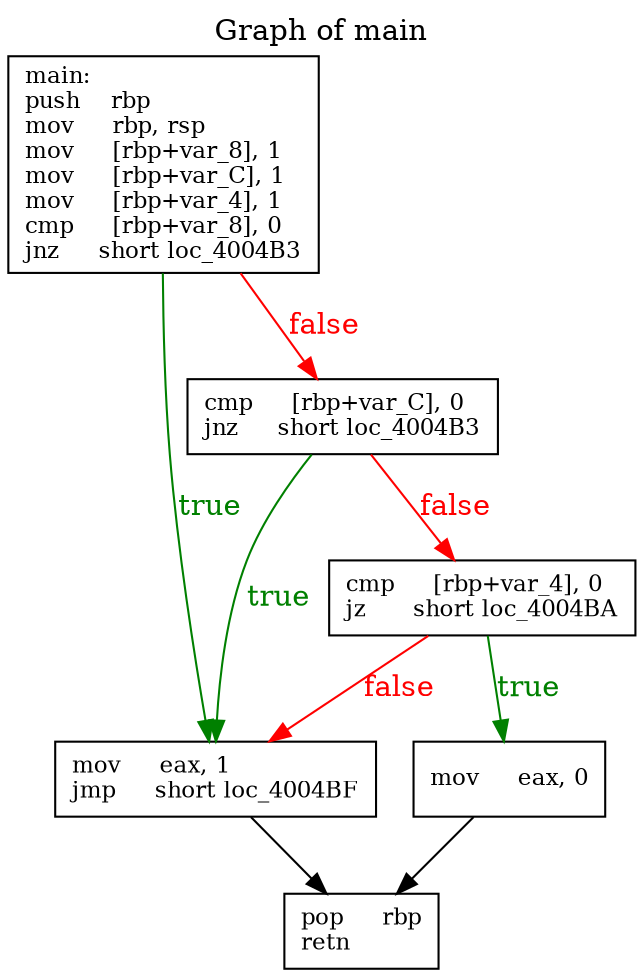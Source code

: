 digraph GRAPH_0 {

  // Generated by Graph::Easy 0.76 at Sat Mar  2 15:23:04 2019

  edge [ arrowhead=normal ];
  graph [
    label="Graph of main",
    labelloc=top ];
  node [
    fillcolor=white,
    fontsize=11,
    shape=box,
    style=filled ];

  0 [ label="main:\lpush    rbp\lmov     rbp, rsp\lmov     [rbp+var_8], 1\lmov     [rbp+var_C], 1\lmov     [rbp+var_4], 1\lcmp     [rbp+var_8], 0\ljnz     short loc_4004B3\l", rank=0 ]
  1 [ label="cmp     [rbp+var_C], 0\ljnz     short loc_4004B3\l" ]
  2 [ label="cmp     [rbp+var_4], 0\ljz      short loc_4004BA\l" ]
  3 [ label="mov     eax, 1\ljmp     short loc_4004BF\l" ]
  4 [ label="mov     eax, 0\l" ]
  5 [ label="pop     rbp\lretn\l", rank=6 ]

  0 -> 3 [ color="#008000", fontcolor="#008000", label=true ]
  0 -> 1 [ color="#ff0000", fontcolor="#ff0000", label=false ]
  1 -> 3 [ color="#008000", fontcolor="#008000", label=true ]
  1 -> 2 [ color="#ff0000", fontcolor="#ff0000", label=false ]
  2 -> 4 [ color="#008000", fontcolor="#008000", label=true ]
  2 -> 3 [ color="#ff0000", fontcolor="#ff0000", label=false ]
  3 -> 5 [ color="#000000" ]
  4 -> 5 [ color="#000000" ]

}
